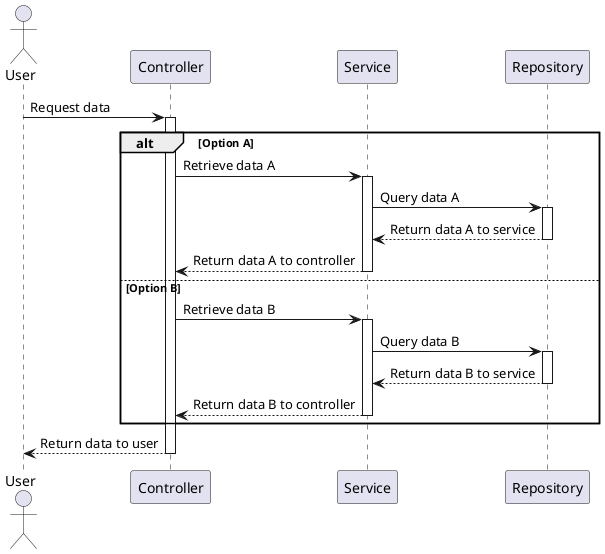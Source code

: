 @startuml
actor User
participant "Controller" as C
participant "Service" as S
participant "Repository" as R

User -> C: Request data
activate C

alt Option A
    C -> S: Retrieve data A
    activate S
    S -> R: Query data A
    activate R
    R --> S: Return data A to service
    deactivate R
    S --> C: Return data A to controller
    deactivate S
else Option B
    C -> S: Retrieve data B
    activate S
    S -> R: Query data B
    activate R
    R --> S: Return data B to service
    deactivate R
    S --> C: Return data B to controller
    deactivate S
end

C --> User: Return data to user
deactivate C
@enduml
